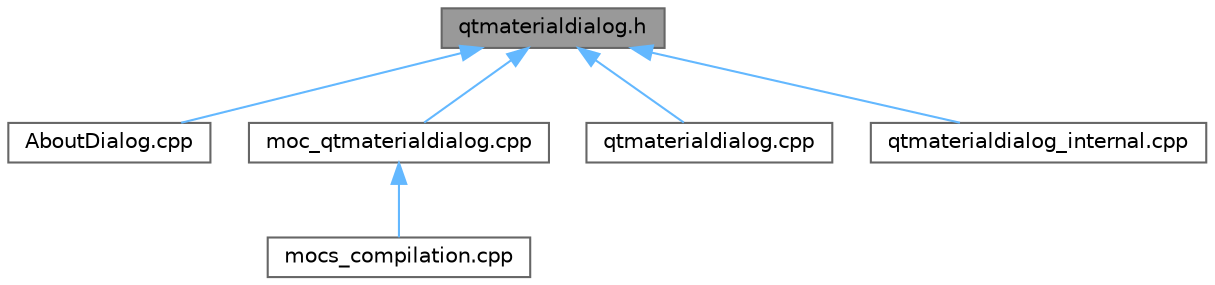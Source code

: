 digraph "qtmaterialdialog.h"
{
 // LATEX_PDF_SIZE
  bgcolor="transparent";
  edge [fontname=Helvetica,fontsize=10,labelfontname=Helvetica,labelfontsize=10];
  node [fontname=Helvetica,fontsize=10,shape=box,height=0.2,width=0.4];
  Node1 [id="Node000001",label="qtmaterialdialog.h",height=0.2,width=0.4,color="gray40", fillcolor="grey60", style="filled", fontcolor="black",tooltip="定义 QtMaterialDialog 类，提供 Material Design 对话框"];
  Node1 -> Node2 [id="edge1_Node000001_Node000002",dir="back",color="steelblue1",style="solid",tooltip=" "];
  Node2 [id="Node000002",label="AboutDialog.cpp",height=0.2,width=0.4,color="grey40", fillcolor="white", style="filled",URL="$_about_dialog_8cpp.html",tooltip="实现 AboutDialog 类，提供关于对话框功能"];
  Node1 -> Node3 [id="edge2_Node000001_Node000003",dir="back",color="steelblue1",style="solid",tooltip=" "];
  Node3 [id="Node000003",label="moc_qtmaterialdialog.cpp",height=0.2,width=0.4,color="grey40", fillcolor="white", style="filled",URL="$moc__qtmaterialdialog_8cpp.html",tooltip=" "];
  Node3 -> Node4 [id="edge3_Node000003_Node000004",dir="back",color="steelblue1",style="solid",tooltip=" "];
  Node4 [id="Node000004",label="mocs_compilation.cpp",height=0.2,width=0.4,color="grey40", fillcolor="white", style="filled",URL="$ui_2_qt_material_widget_2_qt_material_widget__autogen_2mocs__compilation_8cpp.html",tooltip=" "];
  Node1 -> Node5 [id="edge4_Node000001_Node000005",dir="back",color="steelblue1",style="solid",tooltip=" "];
  Node5 [id="Node000005",label="qtmaterialdialog.cpp",height=0.2,width=0.4,color="grey40", fillcolor="white", style="filled",URL="$qtmaterialdialog_8cpp.html",tooltip="实现 QtMaterialDialog 类，提供 Material Design 对话框"];
  Node1 -> Node6 [id="edge5_Node000001_Node000006",dir="back",color="steelblue1",style="solid",tooltip=" "];
  Node6 [id="Node000006",label="qtmaterialdialog_internal.cpp",height=0.2,width=0.4,color="grey40", fillcolor="white", style="filled",URL="$qtmaterialdialog__internal_8cpp.html",tooltip="实现 QtMaterialDialogProxy 和 QtMaterialDialogWindow 类，提供对话框内部功能"];
}
